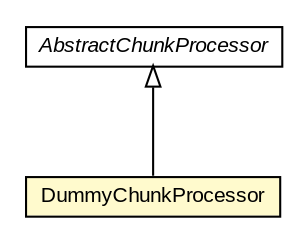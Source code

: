 #!/usr/local/bin/dot
#
# Class diagram 
# Generated by UMLGraph version R5_6-24-gf6e263 (http://www.umlgraph.org/)
#

digraph G {
	edge [fontname="arial",fontsize=10,labelfontname="arial",labelfontsize=10];
	node [fontname="arial",fontsize=10,shape=plaintext];
	nodesep=0.25;
	ranksep=0.5;
	// edu.arizona.biosemantics.semanticmarkup.markupelement.description.ling.extract.AbstractChunkProcessor
	c57654 [label=<<table title="edu.arizona.biosemantics.semanticmarkup.markupelement.description.ling.extract.AbstractChunkProcessor" border="0" cellborder="1" cellspacing="0" cellpadding="2" port="p" href="../AbstractChunkProcessor.html">
		<tr><td><table border="0" cellspacing="0" cellpadding="1">
<tr><td align="center" balign="center"><font face="arial italic"> AbstractChunkProcessor </font></td></tr>
		</table></td></tr>
		</table>>, URL="../AbstractChunkProcessor.html", fontname="arial", fontcolor="black", fontsize=10.0];
	// edu.arizona.biosemantics.semanticmarkup.markupelement.description.ling.extract.lib.DummyChunkProcessor
	c57676 [label=<<table title="edu.arizona.biosemantics.semanticmarkup.markupelement.description.ling.extract.lib.DummyChunkProcessor" border="0" cellborder="1" cellspacing="0" cellpadding="2" port="p" bgcolor="lemonChiffon" href="./DummyChunkProcessor.html">
		<tr><td><table border="0" cellspacing="0" cellpadding="1">
<tr><td align="center" balign="center"> DummyChunkProcessor </td></tr>
		</table></td></tr>
		</table>>, URL="./DummyChunkProcessor.html", fontname="arial", fontcolor="black", fontsize=10.0];
	//edu.arizona.biosemantics.semanticmarkup.markupelement.description.ling.extract.lib.DummyChunkProcessor extends edu.arizona.biosemantics.semanticmarkup.markupelement.description.ling.extract.AbstractChunkProcessor
	c57654:p -> c57676:p [dir=back,arrowtail=empty];
}

